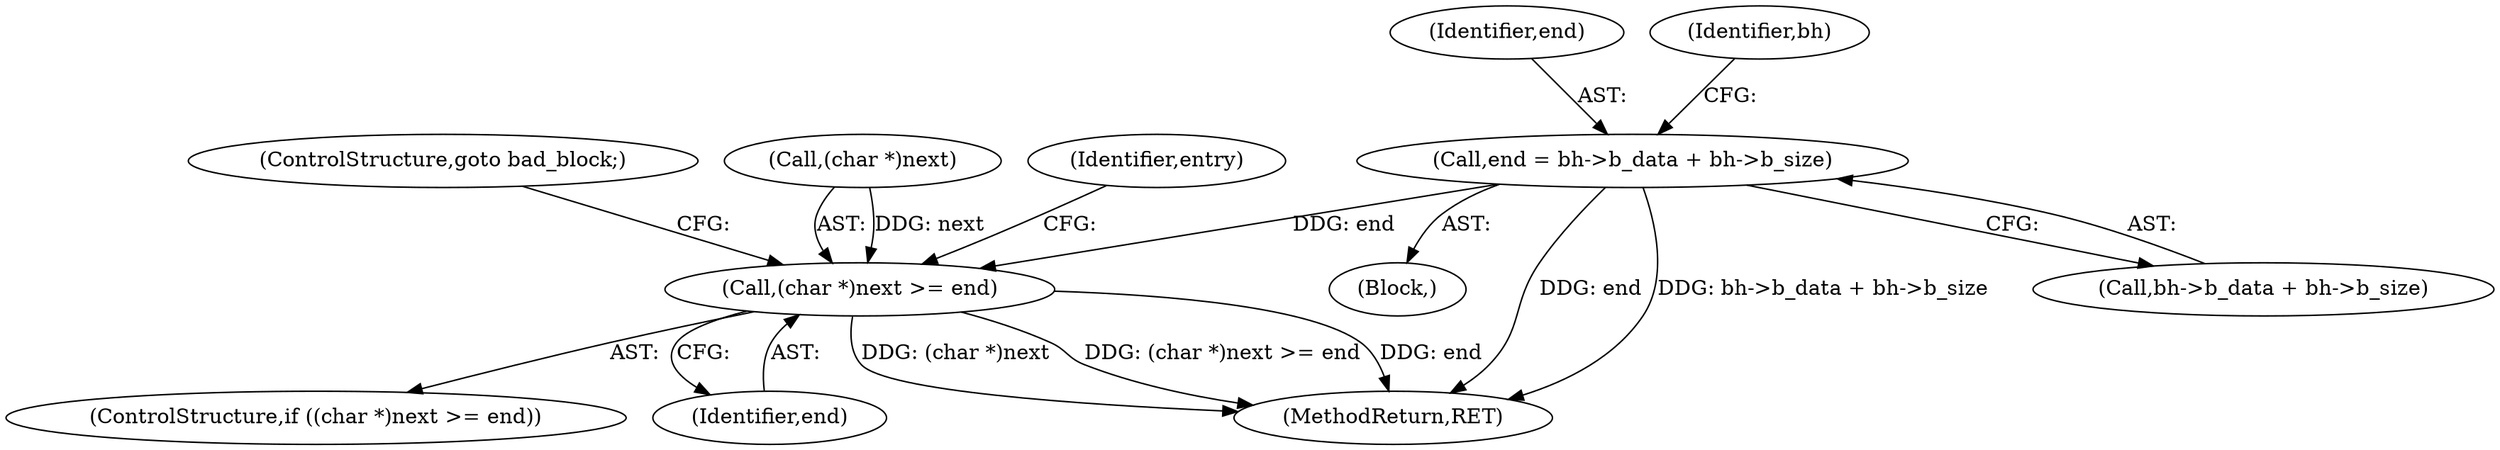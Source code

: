digraph "0_linux_be0726d33cb8f411945884664924bed3cb8c70ee_8@integer" {
"1000194" [label="(Call,end = bh->b_data + bh->b_size)"];
"1000254" [label="(Call,(char *)next >= end)"];
"1000107" [label="(Block,)"];
"1000253" [label="(ControlStructure,if ((char *)next >= end))"];
"1000195" [label="(Identifier,end)"];
"1000258" [label="(Identifier,end)"];
"1000259" [label="(ControlStructure,goto bad_block;)"];
"1000255" [label="(Call,(char *)next)"];
"1000376" [label="(MethodReturn,RET)"];
"1000254" [label="(Call,(char *)next >= end)"];
"1000208" [label="(Identifier,bh)"];
"1000196" [label="(Call,bh->b_data + bh->b_size)"];
"1000194" [label="(Call,end = bh->b_data + bh->b_size)"];
"1000261" [label="(Identifier,entry)"];
"1000194" -> "1000107"  [label="AST: "];
"1000194" -> "1000196"  [label="CFG: "];
"1000195" -> "1000194"  [label="AST: "];
"1000196" -> "1000194"  [label="AST: "];
"1000208" -> "1000194"  [label="CFG: "];
"1000194" -> "1000376"  [label="DDG: end"];
"1000194" -> "1000376"  [label="DDG: bh->b_data + bh->b_size"];
"1000194" -> "1000254"  [label="DDG: end"];
"1000254" -> "1000253"  [label="AST: "];
"1000254" -> "1000258"  [label="CFG: "];
"1000255" -> "1000254"  [label="AST: "];
"1000258" -> "1000254"  [label="AST: "];
"1000259" -> "1000254"  [label="CFG: "];
"1000261" -> "1000254"  [label="CFG: "];
"1000254" -> "1000376"  [label="DDG: (char *)next"];
"1000254" -> "1000376"  [label="DDG: (char *)next >= end"];
"1000254" -> "1000376"  [label="DDG: end"];
"1000255" -> "1000254"  [label="DDG: next"];
}
